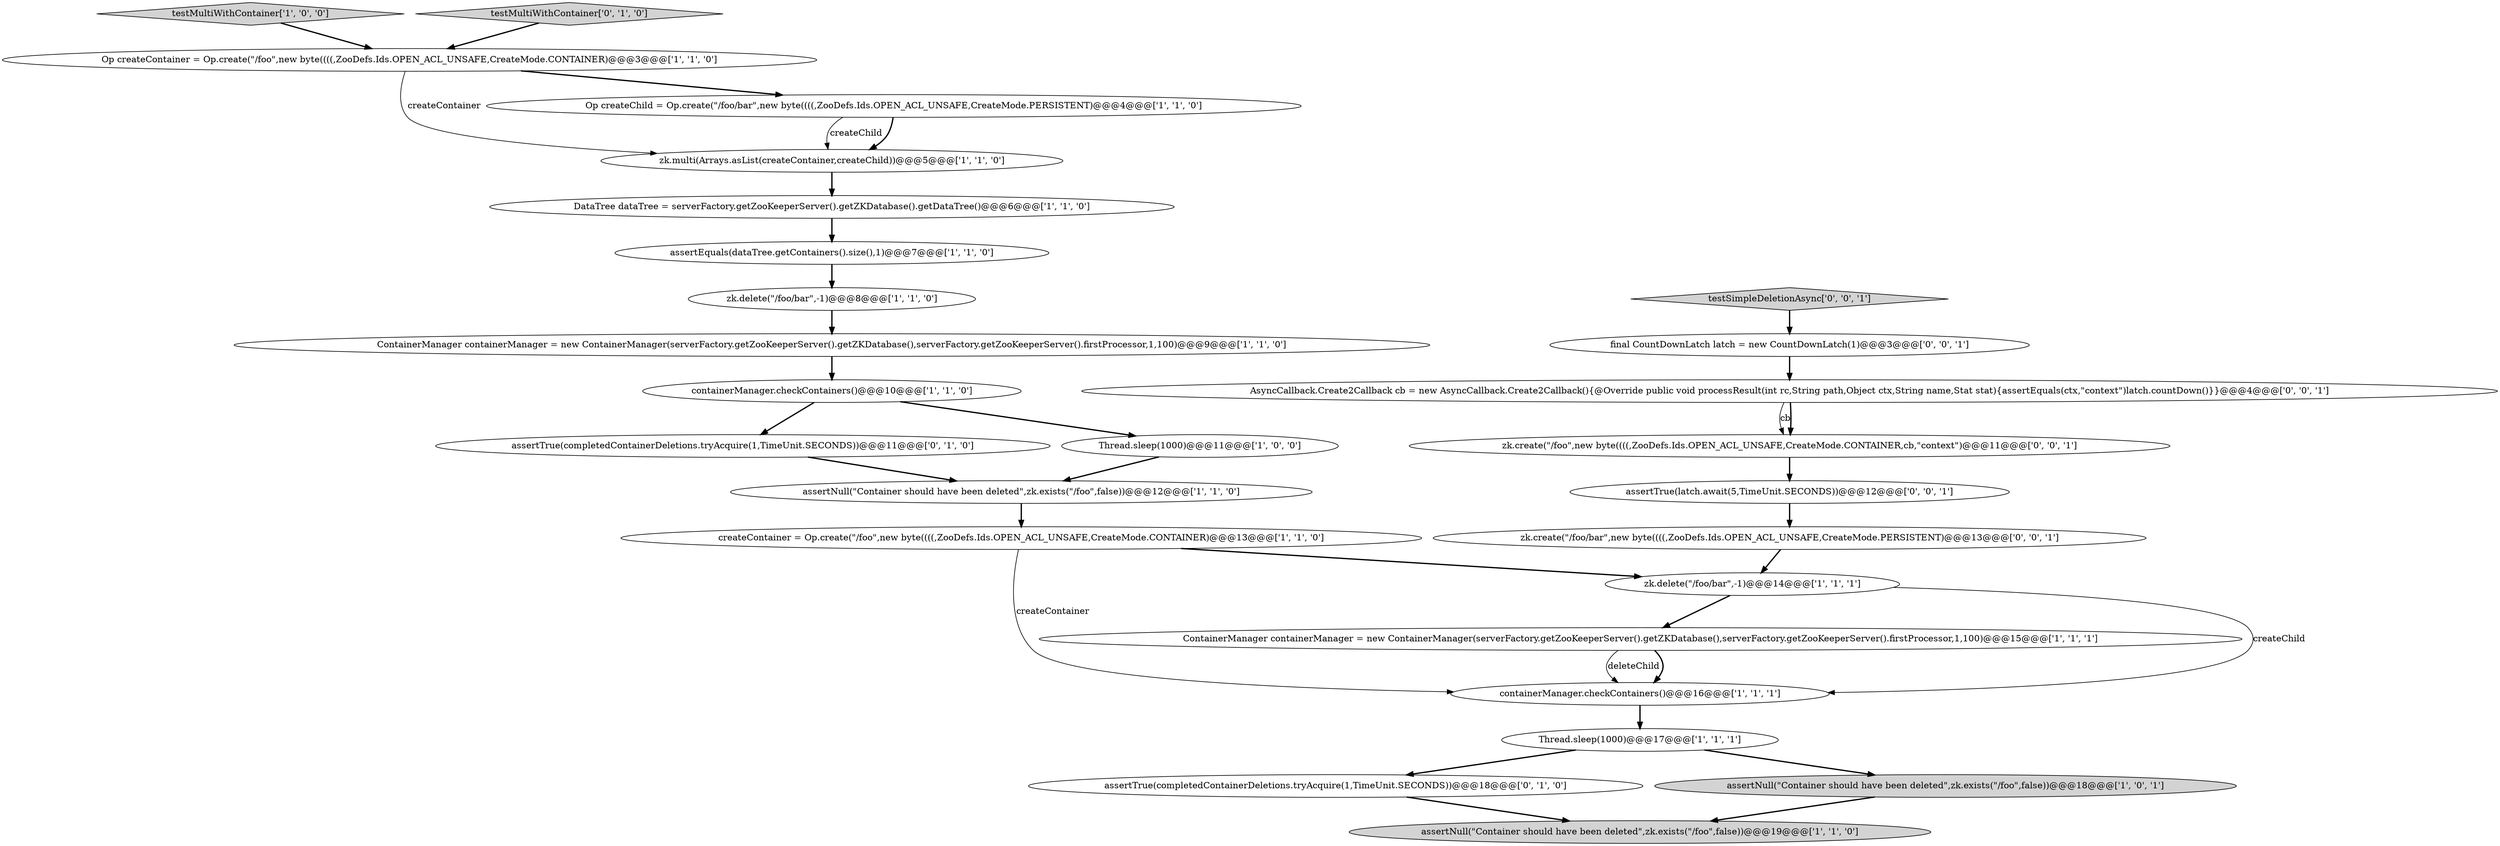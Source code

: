 digraph {
11 [style = filled, label = "zk.delete(\"/foo/bar\",-1)@@@14@@@['1', '1', '1']", fillcolor = white, shape = ellipse image = "AAA0AAABBB1BBB"];
19 [style = filled, label = "assertTrue(completedContainerDeletions.tryAcquire(1,TimeUnit.SECONDS))@@@18@@@['0', '1', '0']", fillcolor = white, shape = ellipse image = "AAA0AAABBB2BBB"];
26 [style = filled, label = "final CountDownLatch latch = new CountDownLatch(1)@@@3@@@['0', '0', '1']", fillcolor = white, shape = ellipse image = "AAA0AAABBB3BBB"];
4 [style = filled, label = "Op createContainer = Op.create(\"/foo\",new byte((((,ZooDefs.Ids.OPEN_ACL_UNSAFE,CreateMode.CONTAINER)@@@3@@@['1', '1', '0']", fillcolor = white, shape = ellipse image = "AAA0AAABBB1BBB"];
22 [style = filled, label = "AsyncCallback.Create2Callback cb = new AsyncCallback.Create2Callback(){@Override public void processResult(int rc,String path,Object ctx,String name,Stat stat){assertEquals(ctx,\"context\")latch.countDown()}}@@@4@@@['0', '0', '1']", fillcolor = white, shape = ellipse image = "AAA0AAABBB3BBB"];
23 [style = filled, label = "assertTrue(latch.await(5,TimeUnit.SECONDS))@@@12@@@['0', '0', '1']", fillcolor = white, shape = ellipse image = "AAA0AAABBB3BBB"];
7 [style = filled, label = "containerManager.checkContainers()@@@16@@@['1', '1', '1']", fillcolor = white, shape = ellipse image = "AAA0AAABBB1BBB"];
3 [style = filled, label = "ContainerManager containerManager = new ContainerManager(serverFactory.getZooKeeperServer().getZKDatabase(),serverFactory.getZooKeeperServer().firstProcessor,1,100)@@@15@@@['1', '1', '1']", fillcolor = white, shape = ellipse image = "AAA0AAABBB1BBB"];
13 [style = filled, label = "testMultiWithContainer['1', '0', '0']", fillcolor = lightgray, shape = diamond image = "AAA0AAABBB1BBB"];
9 [style = filled, label = "assertNull(\"Container should have been deleted\",zk.exists(\"/foo\",false))@@@18@@@['1', '0', '1']", fillcolor = lightgray, shape = ellipse image = "AAA0AAABBB1BBB"];
15 [style = filled, label = "Thread.sleep(1000)@@@17@@@['1', '1', '1']", fillcolor = white, shape = ellipse image = "AAA0AAABBB1BBB"];
8 [style = filled, label = "zk.delete(\"/foo/bar\",-1)@@@8@@@['1', '1', '0']", fillcolor = white, shape = ellipse image = "AAA0AAABBB1BBB"];
0 [style = filled, label = "zk.multi(Arrays.asList(createContainer,createChild))@@@5@@@['1', '1', '0']", fillcolor = white, shape = ellipse image = "AAA0AAABBB1BBB"];
21 [style = filled, label = "zk.create(\"/foo/bar\",new byte((((,ZooDefs.Ids.OPEN_ACL_UNSAFE,CreateMode.PERSISTENT)@@@13@@@['0', '0', '1']", fillcolor = white, shape = ellipse image = "AAA0AAABBB3BBB"];
18 [style = filled, label = "assertTrue(completedContainerDeletions.tryAcquire(1,TimeUnit.SECONDS))@@@11@@@['0', '1', '0']", fillcolor = white, shape = ellipse image = "AAA0AAABBB2BBB"];
24 [style = filled, label = "testSimpleDeletionAsync['0', '0', '1']", fillcolor = lightgray, shape = diamond image = "AAA0AAABBB3BBB"];
6 [style = filled, label = "Op createChild = Op.create(\"/foo/bar\",new byte((((,ZooDefs.Ids.OPEN_ACL_UNSAFE,CreateMode.PERSISTENT)@@@4@@@['1', '1', '0']", fillcolor = white, shape = ellipse image = "AAA0AAABBB1BBB"];
5 [style = filled, label = "assertNull(\"Container should have been deleted\",zk.exists(\"/foo\",false))@@@12@@@['1', '1', '0']", fillcolor = white, shape = ellipse image = "AAA0AAABBB1BBB"];
16 [style = filled, label = "containerManager.checkContainers()@@@10@@@['1', '1', '0']", fillcolor = white, shape = ellipse image = "AAA0AAABBB1BBB"];
25 [style = filled, label = "zk.create(\"/foo\",new byte((((,ZooDefs.Ids.OPEN_ACL_UNSAFE,CreateMode.CONTAINER,cb,\"context\")@@@11@@@['0', '0', '1']", fillcolor = white, shape = ellipse image = "AAA0AAABBB3BBB"];
17 [style = filled, label = "assertEquals(dataTree.getContainers().size(),1)@@@7@@@['1', '1', '0']", fillcolor = white, shape = ellipse image = "AAA0AAABBB1BBB"];
20 [style = filled, label = "testMultiWithContainer['0', '1', '0']", fillcolor = lightgray, shape = diamond image = "AAA0AAABBB2BBB"];
1 [style = filled, label = "createContainer = Op.create(\"/foo\",new byte((((,ZooDefs.Ids.OPEN_ACL_UNSAFE,CreateMode.CONTAINER)@@@13@@@['1', '1', '0']", fillcolor = white, shape = ellipse image = "AAA0AAABBB1BBB"];
10 [style = filled, label = "assertNull(\"Container should have been deleted\",zk.exists(\"/foo\",false))@@@19@@@['1', '1', '0']", fillcolor = lightgray, shape = ellipse image = "AAA0AAABBB1BBB"];
2 [style = filled, label = "Thread.sleep(1000)@@@11@@@['1', '0', '0']", fillcolor = white, shape = ellipse image = "AAA0AAABBB1BBB"];
14 [style = filled, label = "ContainerManager containerManager = new ContainerManager(serverFactory.getZooKeeperServer().getZKDatabase(),serverFactory.getZooKeeperServer().firstProcessor,1,100)@@@9@@@['1', '1', '0']", fillcolor = white, shape = ellipse image = "AAA0AAABBB1BBB"];
12 [style = filled, label = "DataTree dataTree = serverFactory.getZooKeeperServer().getZKDatabase().getDataTree()@@@6@@@['1', '1', '0']", fillcolor = white, shape = ellipse image = "AAA0AAABBB1BBB"];
25->23 [style = bold, label=""];
26->22 [style = bold, label=""];
11->3 [style = bold, label=""];
4->6 [style = bold, label=""];
21->11 [style = bold, label=""];
8->14 [style = bold, label=""];
19->10 [style = bold, label=""];
15->9 [style = bold, label=""];
13->4 [style = bold, label=""];
14->16 [style = bold, label=""];
11->7 [style = solid, label="createChild"];
22->25 [style = solid, label="cb"];
16->18 [style = bold, label=""];
2->5 [style = bold, label=""];
5->1 [style = bold, label=""];
6->0 [style = bold, label=""];
20->4 [style = bold, label=""];
18->5 [style = bold, label=""];
1->7 [style = solid, label="createContainer"];
15->19 [style = bold, label=""];
3->7 [style = bold, label=""];
1->11 [style = bold, label=""];
16->2 [style = bold, label=""];
23->21 [style = bold, label=""];
12->17 [style = bold, label=""];
0->12 [style = bold, label=""];
22->25 [style = bold, label=""];
4->0 [style = solid, label="createContainer"];
17->8 [style = bold, label=""];
6->0 [style = solid, label="createChild"];
7->15 [style = bold, label=""];
24->26 [style = bold, label=""];
3->7 [style = solid, label="deleteChild"];
9->10 [style = bold, label=""];
}
